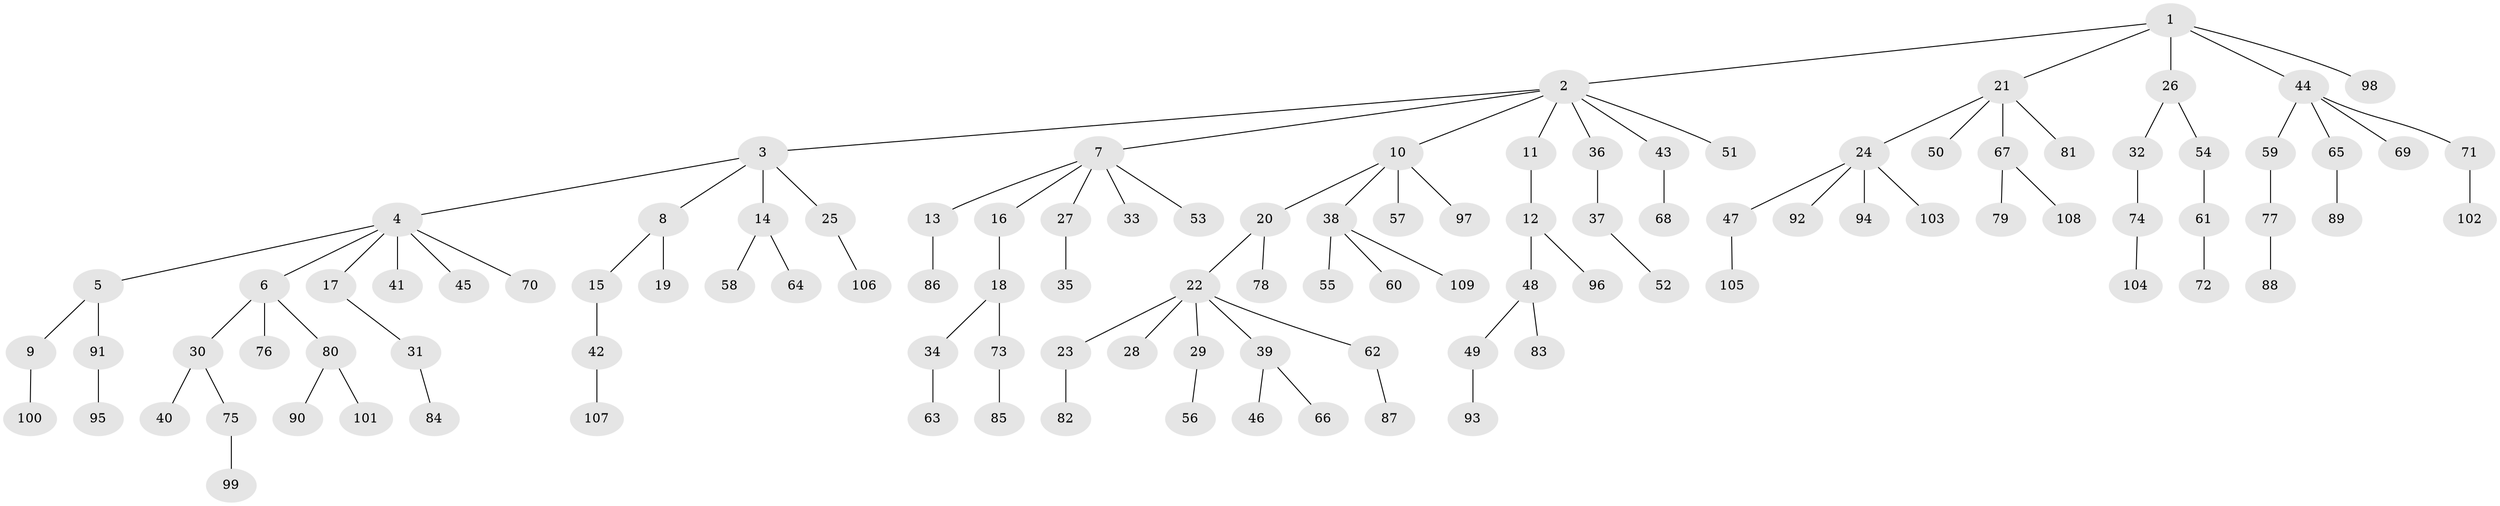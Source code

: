 // Generated by graph-tools (version 1.1) at 2025/11/02/27/25 16:11:27]
// undirected, 109 vertices, 108 edges
graph export_dot {
graph [start="1"]
  node [color=gray90,style=filled];
  1;
  2;
  3;
  4;
  5;
  6;
  7;
  8;
  9;
  10;
  11;
  12;
  13;
  14;
  15;
  16;
  17;
  18;
  19;
  20;
  21;
  22;
  23;
  24;
  25;
  26;
  27;
  28;
  29;
  30;
  31;
  32;
  33;
  34;
  35;
  36;
  37;
  38;
  39;
  40;
  41;
  42;
  43;
  44;
  45;
  46;
  47;
  48;
  49;
  50;
  51;
  52;
  53;
  54;
  55;
  56;
  57;
  58;
  59;
  60;
  61;
  62;
  63;
  64;
  65;
  66;
  67;
  68;
  69;
  70;
  71;
  72;
  73;
  74;
  75;
  76;
  77;
  78;
  79;
  80;
  81;
  82;
  83;
  84;
  85;
  86;
  87;
  88;
  89;
  90;
  91;
  92;
  93;
  94;
  95;
  96;
  97;
  98;
  99;
  100;
  101;
  102;
  103;
  104;
  105;
  106;
  107;
  108;
  109;
  1 -- 2;
  1 -- 21;
  1 -- 26;
  1 -- 44;
  1 -- 98;
  2 -- 3;
  2 -- 7;
  2 -- 10;
  2 -- 11;
  2 -- 36;
  2 -- 43;
  2 -- 51;
  3 -- 4;
  3 -- 8;
  3 -- 14;
  3 -- 25;
  4 -- 5;
  4 -- 6;
  4 -- 17;
  4 -- 41;
  4 -- 45;
  4 -- 70;
  5 -- 9;
  5 -- 91;
  6 -- 30;
  6 -- 76;
  6 -- 80;
  7 -- 13;
  7 -- 16;
  7 -- 27;
  7 -- 33;
  7 -- 53;
  8 -- 15;
  8 -- 19;
  9 -- 100;
  10 -- 20;
  10 -- 38;
  10 -- 57;
  10 -- 97;
  11 -- 12;
  12 -- 48;
  12 -- 96;
  13 -- 86;
  14 -- 58;
  14 -- 64;
  15 -- 42;
  16 -- 18;
  17 -- 31;
  18 -- 34;
  18 -- 73;
  20 -- 22;
  20 -- 78;
  21 -- 24;
  21 -- 50;
  21 -- 67;
  21 -- 81;
  22 -- 23;
  22 -- 28;
  22 -- 29;
  22 -- 39;
  22 -- 62;
  23 -- 82;
  24 -- 47;
  24 -- 92;
  24 -- 94;
  24 -- 103;
  25 -- 106;
  26 -- 32;
  26 -- 54;
  27 -- 35;
  29 -- 56;
  30 -- 40;
  30 -- 75;
  31 -- 84;
  32 -- 74;
  34 -- 63;
  36 -- 37;
  37 -- 52;
  38 -- 55;
  38 -- 60;
  38 -- 109;
  39 -- 46;
  39 -- 66;
  42 -- 107;
  43 -- 68;
  44 -- 59;
  44 -- 65;
  44 -- 69;
  44 -- 71;
  47 -- 105;
  48 -- 49;
  48 -- 83;
  49 -- 93;
  54 -- 61;
  59 -- 77;
  61 -- 72;
  62 -- 87;
  65 -- 89;
  67 -- 79;
  67 -- 108;
  71 -- 102;
  73 -- 85;
  74 -- 104;
  75 -- 99;
  77 -- 88;
  80 -- 90;
  80 -- 101;
  91 -- 95;
}
